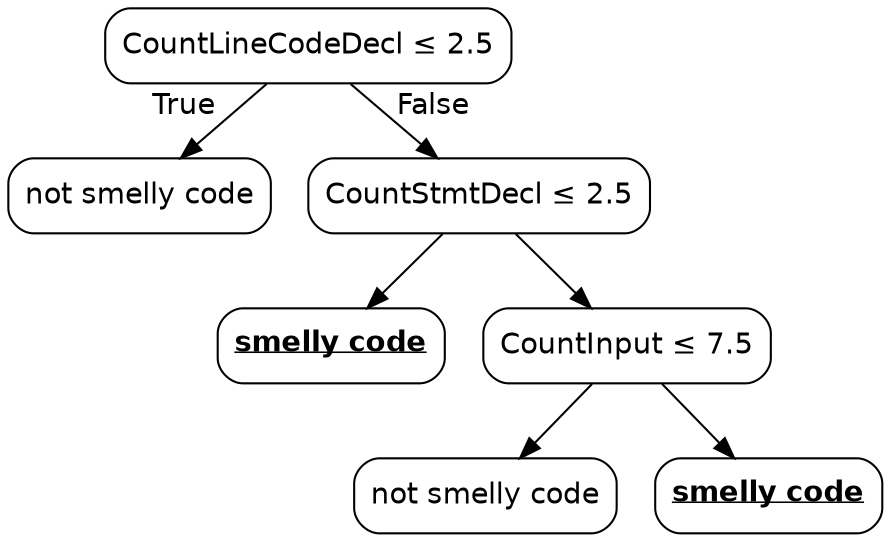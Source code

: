 digraph Tree {
node [color="black", fontname=helvetica, shape=box, style="rounded"];
edge [fontname=helvetica];
0 [label=<CountLineCodeDecl &le; 2.5>];
1 [label=<not smelly code>];
0 -> 1  [headlabel="True", labelangle=45, labeldistance="2.5"];
2 [label=<CountStmtDecl &le; 2.5>];
0 -> 2  [headlabel="False", labelangle="-45", labeldistance="2.5"];
3 [label=<<u><b>smelly code</b></u>>];
2 -> 3;
4 [label=<CountInput &le; 7.5>];
2 -> 4;
5 [label=<not smelly code>];
4 -> 5;
6 [label=<<u><b>smelly code</b></u>>];
4 -> 6;
}
